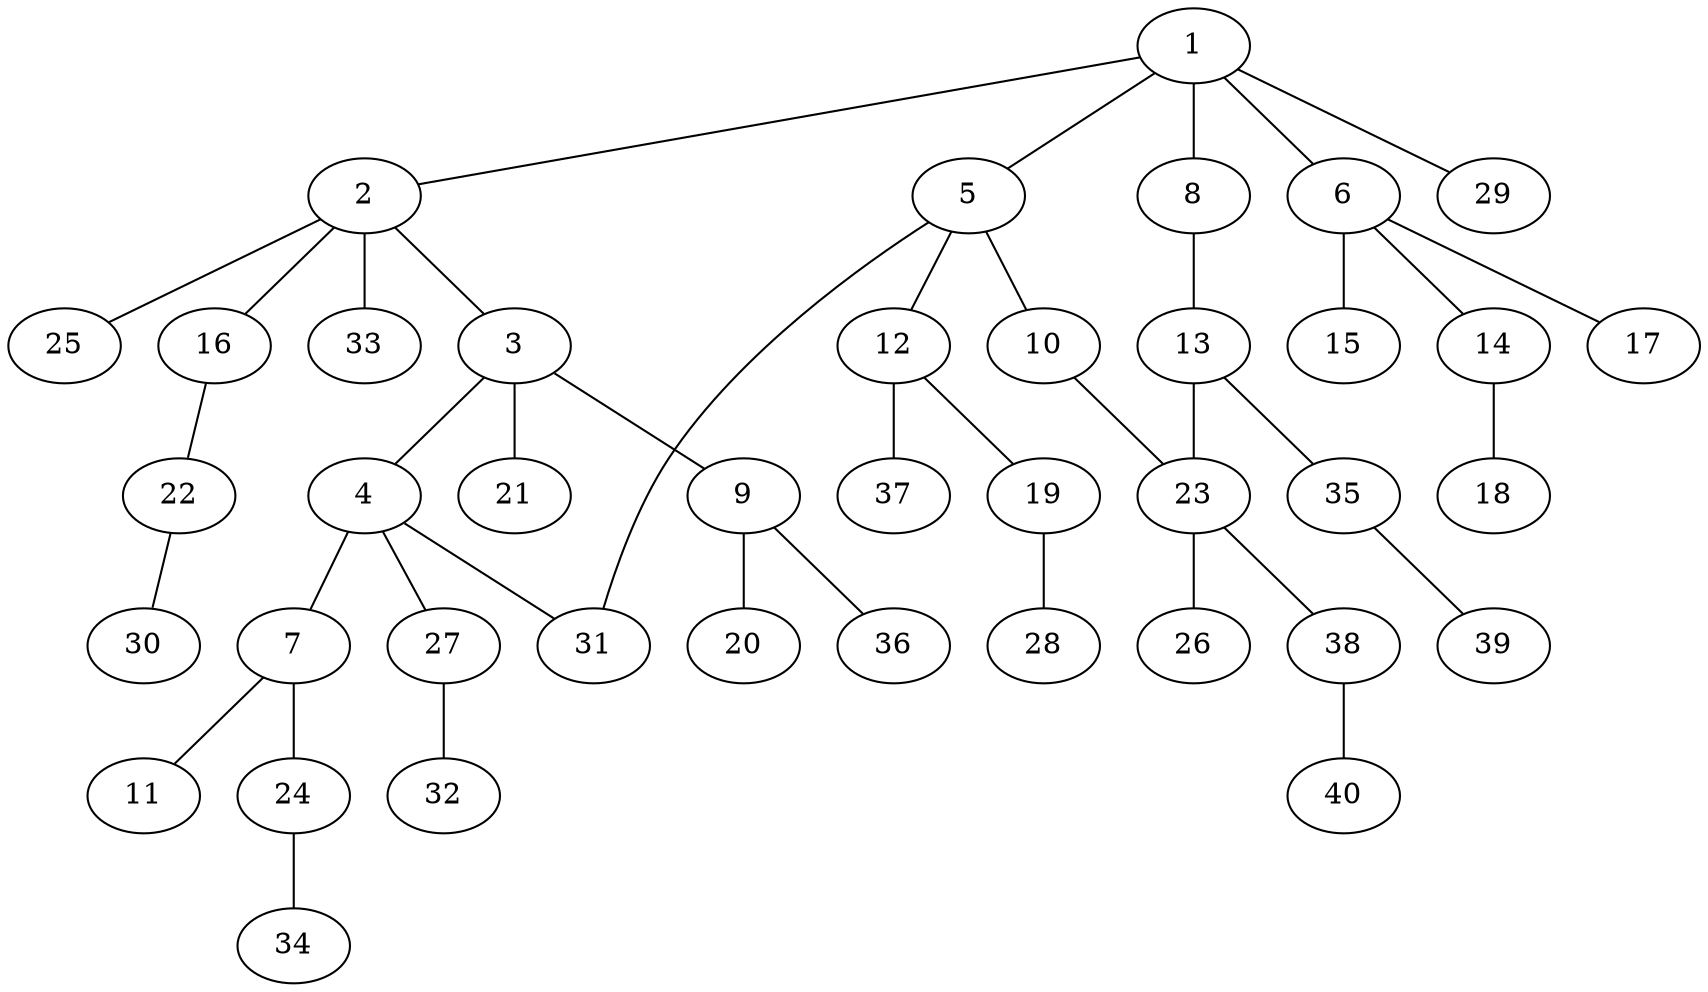 graph graphname {1--2
1--5
1--6
1--8
1--29
2--3
2--16
2--25
2--33
3--4
3--9
3--21
4--7
4--27
4--31
5--10
5--12
5--31
6--14
6--15
6--17
7--11
7--24
8--13
9--20
9--36
10--23
12--19
12--37
13--23
13--35
14--18
16--22
19--28
22--30
23--26
23--38
24--34
27--32
35--39
38--40
}